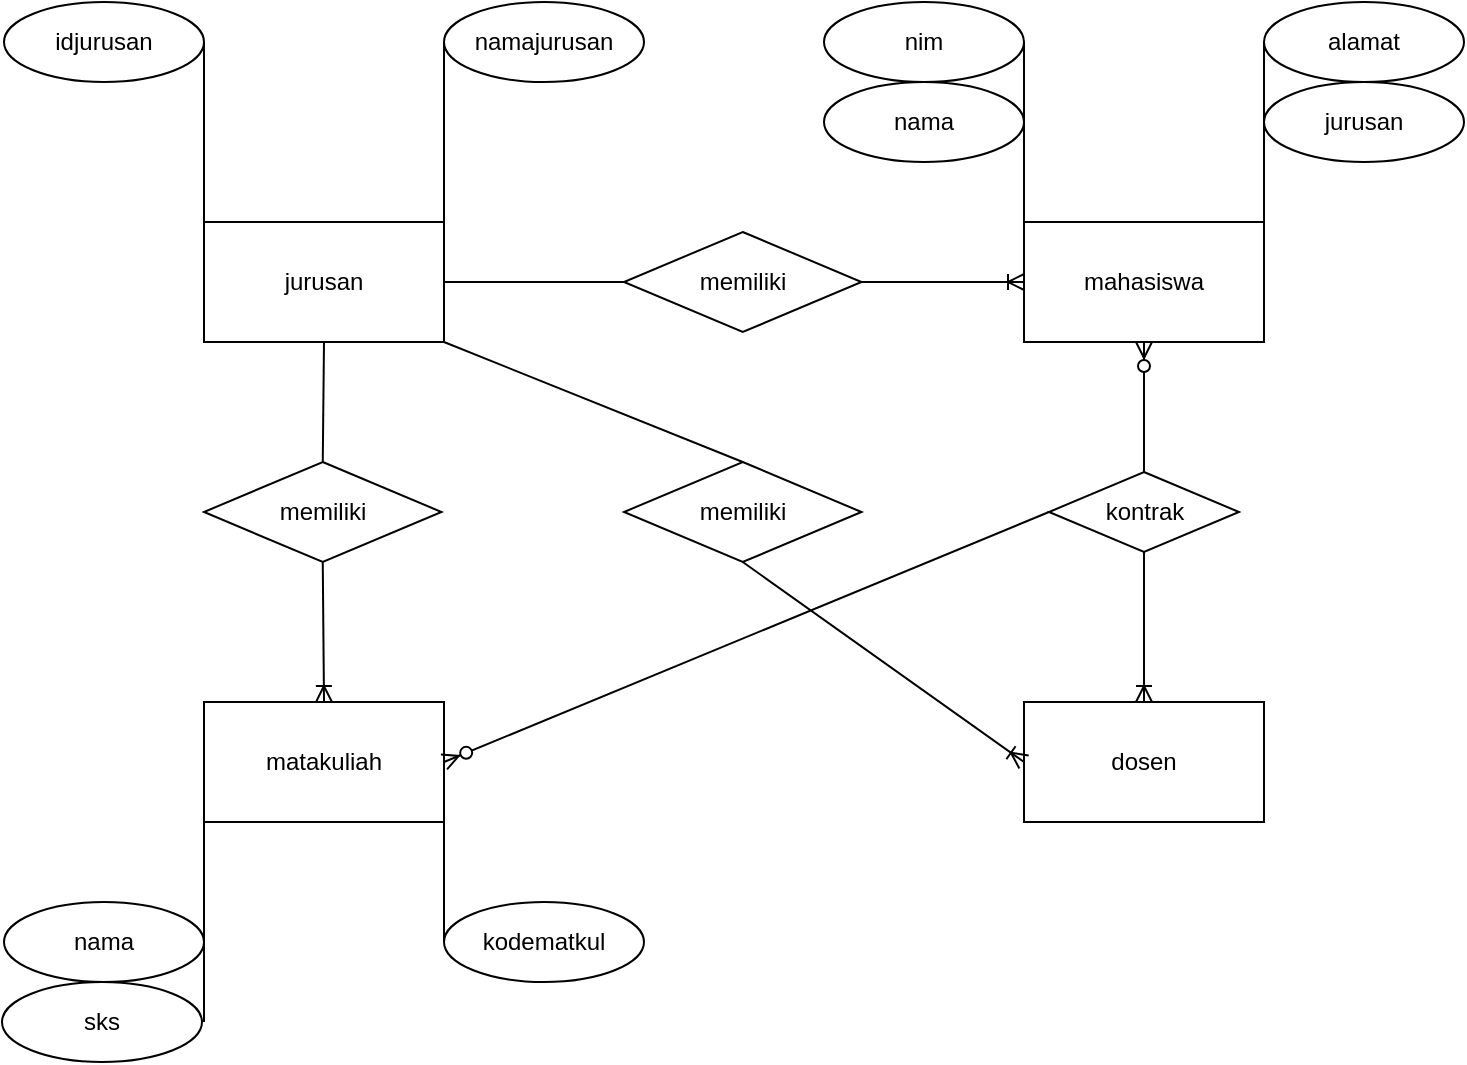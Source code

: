 <mxfile version="20.2.8" type="device"><diagram id="R2lEEEUBdFMjLlhIrx00" name="Page-1"><mxGraphModel dx="826" dy="781" grid="1" gridSize="10" guides="1" tooltips="1" connect="1" arrows="1" fold="1" page="1" pageScale="1" pageWidth="850" pageHeight="1100" math="0" shadow="0" extFonts="Permanent Marker^https://fonts.googleapis.com/css?family=Permanent+Marker"><root><mxCell id="0"/><mxCell id="1" parent="0"/><mxCell id="OuPkyrYhy3OkZB-Z05m7-1" value="&lt;div&gt;memiliki&lt;/div&gt;" style="rhombus;whiteSpace=wrap;html=1;" vertex="1" parent="1"><mxGeometry x="130" y="290" width="118.75" height="50" as="geometry"/></mxCell><mxCell id="OuPkyrYhy3OkZB-Z05m7-3" value="memiliki" style="rhombus;whiteSpace=wrap;html=1;" vertex="1" parent="1"><mxGeometry x="340" y="290" width="118.75" height="50" as="geometry"/></mxCell><mxCell id="OuPkyrYhy3OkZB-Z05m7-4" value="kontrak" style="rhombus;whiteSpace=wrap;html=1;" vertex="1" parent="1"><mxGeometry x="552.5" y="295" width="95" height="40" as="geometry"/></mxCell><mxCell id="OuPkyrYhy3OkZB-Z05m7-5" value="&lt;div&gt;mahasiswa&lt;/div&gt;" style="rounded=0;whiteSpace=wrap;html=1;" vertex="1" parent="1"><mxGeometry x="540" y="170" width="120" height="60" as="geometry"/></mxCell><mxCell id="OuPkyrYhy3OkZB-Z05m7-6" value="jurusan" style="rounded=0;whiteSpace=wrap;html=1;" vertex="1" parent="1"><mxGeometry x="130" y="170" width="120" height="60" as="geometry"/></mxCell><mxCell id="OuPkyrYhy3OkZB-Z05m7-7" value="matakuliah" style="rounded=0;whiteSpace=wrap;html=1;" vertex="1" parent="1"><mxGeometry x="130" y="410" width="120" height="60" as="geometry"/></mxCell><mxCell id="OuPkyrYhy3OkZB-Z05m7-8" value="&lt;div&gt;dosen&lt;/div&gt;" style="rounded=0;whiteSpace=wrap;html=1;" vertex="1" parent="1"><mxGeometry x="540" y="410" width="120" height="60" as="geometry"/></mxCell><mxCell id="OuPkyrYhy3OkZB-Z05m7-9" value="" style="edgeStyle=entityRelationEdgeStyle;fontSize=12;html=1;endArrow=ERoneToMany;rounded=0;entryX=0;entryY=0.5;entryDx=0;entryDy=0;startArrow=none;" edge="1" parent="1" source="OuPkyrYhy3OkZB-Z05m7-2" target="OuPkyrYhy3OkZB-Z05m7-5"><mxGeometry width="100" height="100" relative="1" as="geometry"><mxPoint x="330" y="300" as="sourcePoint"/><mxPoint x="471.421" y="200" as="targetPoint"/></mxGeometry></mxCell><mxCell id="OuPkyrYhy3OkZB-Z05m7-2" value="memiliki" style="rhombus;whiteSpace=wrap;html=1;" vertex="1" parent="1"><mxGeometry x="340" y="175" width="118.75" height="50" as="geometry"/></mxCell><mxCell id="OuPkyrYhy3OkZB-Z05m7-13" value="" style="fontSize=12;html=1;endArrow=ERoneToMany;rounded=0;rotate=90;entryX=0.5;entryY=0;entryDx=0;entryDy=0;exitX=0.5;exitY=1;exitDx=0;exitDy=0;" edge="1" parent="1" source="OuPkyrYhy3OkZB-Z05m7-1" target="OuPkyrYhy3OkZB-Z05m7-7"><mxGeometry width="100" height="100" relative="1" as="geometry"><mxPoint x="190" y="350" as="sourcePoint"/><mxPoint x="190" y="400" as="targetPoint"/><Array as="points"/></mxGeometry></mxCell><mxCell id="OuPkyrYhy3OkZB-Z05m7-14" value="" style="fontSize=12;html=1;endArrow=ERzeroToMany;rounded=0;exitX=0.5;exitY=0;exitDx=0;exitDy=0;" edge="1" parent="1" source="OuPkyrYhy3OkZB-Z05m7-4" target="OuPkyrYhy3OkZB-Z05m7-5"><mxGeometry width="100" height="100" relative="1" as="geometry"><mxPoint x="590" y="490" as="sourcePoint"/><mxPoint x="700" y="580" as="targetPoint"/></mxGeometry></mxCell><mxCell id="OuPkyrYhy3OkZB-Z05m7-18" value="" style="fontSize=12;html=1;endArrow=ERoneToMany;rounded=0;exitX=0.5;exitY=1;exitDx=0;exitDy=0;entryX=0;entryY=0.5;entryDx=0;entryDy=0;" edge="1" parent="1" source="OuPkyrYhy3OkZB-Z05m7-3" target="OuPkyrYhy3OkZB-Z05m7-8"><mxGeometry width="100" height="100" relative="1" as="geometry"><mxPoint x="350" y="270" as="sourcePoint"/><mxPoint x="340" y="350" as="targetPoint"/></mxGeometry></mxCell><mxCell id="OuPkyrYhy3OkZB-Z05m7-21" value="" style="fontSize=12;html=1;endArrow=ERoneToOne;rounded=0;rotate=90;entryX=0.5;entryY=1;entryDx=0;entryDy=0;exitX=0.5;exitY=0;exitDx=0;exitDy=0;" edge="1" parent="1" source="OuPkyrYhy3OkZB-Z05m7-1" target="OuPkyrYhy3OkZB-Z05m7-6"><mxGeometry width="100" height="100" relative="1" as="geometry"><mxPoint x="199.375" y="350" as="sourcePoint"/><mxPoint x="200" y="420" as="targetPoint"/><Array as="points"/></mxGeometry></mxCell><mxCell id="OuPkyrYhy3OkZB-Z05m7-22" value="" style="fontSize=12;html=1;endArrow=ERoneToOne;rounded=0;entryX=1;entryY=0.5;entryDx=0;entryDy=0;startArrow=none;exitX=0;exitY=0.5;exitDx=0;exitDy=0;" edge="1" parent="1" source="OuPkyrYhy3OkZB-Z05m7-2" target="OuPkyrYhy3OkZB-Z05m7-6"><mxGeometry width="100" height="100" relative="1" as="geometry"><mxPoint x="290" y="210" as="sourcePoint"/><mxPoint x="550" y="210" as="targetPoint"/></mxGeometry></mxCell><mxCell id="OuPkyrYhy3OkZB-Z05m7-23" value="" style="fontSize=12;html=1;endArrow=ERoneToMany;rounded=0;exitX=0.5;exitY=1;exitDx=0;exitDy=0;entryX=0.5;entryY=0;entryDx=0;entryDy=0;" edge="1" parent="1" source="OuPkyrYhy3OkZB-Z05m7-4" target="OuPkyrYhy3OkZB-Z05m7-8"><mxGeometry width="100" height="100" relative="1" as="geometry"><mxPoint x="350" y="270" as="sourcePoint"/><mxPoint x="450" y="170" as="targetPoint"/></mxGeometry></mxCell><mxCell id="OuPkyrYhy3OkZB-Z05m7-24" value="" style="fontSize=12;html=1;endArrow=ERoneToOne;rounded=0;exitX=0.5;exitY=0;exitDx=0;exitDy=0;entryX=1;entryY=1;entryDx=0;entryDy=0;" edge="1" parent="1" source="OuPkyrYhy3OkZB-Z05m7-3" target="OuPkyrYhy3OkZB-Z05m7-6"><mxGeometry width="100" height="100" relative="1" as="geometry"><mxPoint x="409.375" y="350" as="sourcePoint"/><mxPoint x="550" y="450" as="targetPoint"/></mxGeometry></mxCell><mxCell id="OuPkyrYhy3OkZB-Z05m7-25" value="" style="fontSize=12;html=1;endArrow=ERzeroToMany;rounded=0;exitX=0;exitY=0.5;exitDx=0;exitDy=0;entryX=1;entryY=0.5;entryDx=0;entryDy=0;" edge="1" parent="1" source="OuPkyrYhy3OkZB-Z05m7-4" target="OuPkyrYhy3OkZB-Z05m7-7"><mxGeometry width="100" height="100" relative="1" as="geometry"><mxPoint x="610" y="345" as="sourcePoint"/><mxPoint x="610" y="420" as="targetPoint"/></mxGeometry></mxCell><mxCell id="OuPkyrYhy3OkZB-Z05m7-26" value="nim" style="ellipse;whiteSpace=wrap;html=1;align=center;" vertex="1" parent="1"><mxGeometry x="440" y="60" width="100" height="40" as="geometry"/></mxCell><mxCell id="OuPkyrYhy3OkZB-Z05m7-27" value="nama" style="ellipse;whiteSpace=wrap;html=1;align=center;" vertex="1" parent="1"><mxGeometry x="440" y="100" width="100" height="40" as="geometry"/></mxCell><mxCell id="OuPkyrYhy3OkZB-Z05m7-28" value="&lt;div&gt;alamat&lt;/div&gt;" style="ellipse;whiteSpace=wrap;html=1;align=center;" vertex="1" parent="1"><mxGeometry x="660" y="60" width="100" height="40" as="geometry"/></mxCell><mxCell id="OuPkyrYhy3OkZB-Z05m7-29" value="jurusan" style="ellipse;whiteSpace=wrap;html=1;align=center;" vertex="1" parent="1"><mxGeometry x="660" y="100" width="100" height="40" as="geometry"/></mxCell><mxCell id="OuPkyrYhy3OkZB-Z05m7-30" value="" style="fontSize=12;html=1;endArrow=ERoneToOne;rounded=0;entryX=1;entryY=0.5;entryDx=0;entryDy=0;exitX=0;exitY=0;exitDx=0;exitDy=0;" edge="1" parent="1" source="OuPkyrYhy3OkZB-Z05m7-5" target="OuPkyrYhy3OkZB-Z05m7-27"><mxGeometry width="100" height="100" relative="1" as="geometry"><mxPoint x="540" y="170" as="sourcePoint"/><mxPoint x="860" y="170" as="targetPoint"/></mxGeometry></mxCell><mxCell id="OuPkyrYhy3OkZB-Z05m7-31" value="" style="fontSize=12;html=1;endArrow=ERoneToOne;rounded=0;entryX=1;entryY=0.5;entryDx=0;entryDy=0;exitX=0;exitY=0;exitDx=0;exitDy=0;" edge="1" parent="1" source="OuPkyrYhy3OkZB-Z05m7-5" target="OuPkyrYhy3OkZB-Z05m7-26"><mxGeometry width="100" height="100" relative="1" as="geometry"><mxPoint x="570" y="170" as="sourcePoint"/><mxPoint x="550" y="130" as="targetPoint"/></mxGeometry></mxCell><mxCell id="OuPkyrYhy3OkZB-Z05m7-32" value="" style="fontSize=12;html=1;endArrow=ERoneToOne;rounded=0;exitX=1;exitY=0;exitDx=0;exitDy=0;" edge="1" parent="1" source="OuPkyrYhy3OkZB-Z05m7-5"><mxGeometry width="100" height="100" relative="1" as="geometry"><mxPoint x="660" y="170" as="sourcePoint"/><mxPoint x="660" y="120" as="targetPoint"/></mxGeometry></mxCell><mxCell id="OuPkyrYhy3OkZB-Z05m7-33" value="" style="fontSize=12;html=1;endArrow=ERoneToOne;rounded=0;entryX=0;entryY=0.5;entryDx=0;entryDy=0;exitX=1;exitY=0;exitDx=0;exitDy=0;" edge="1" parent="1" source="OuPkyrYhy3OkZB-Z05m7-5" target="OuPkyrYhy3OkZB-Z05m7-28"><mxGeometry width="100" height="100" relative="1" as="geometry"><mxPoint x="660" y="170" as="sourcePoint"/><mxPoint x="670" y="130" as="targetPoint"/></mxGeometry></mxCell><mxCell id="OuPkyrYhy3OkZB-Z05m7-34" value="" style="fontSize=12;html=1;endArrow=ERoneToOne;rounded=0;entryX=0;entryY=0.5;entryDx=0;entryDy=0;exitX=1;exitY=0;exitDx=0;exitDy=0;" edge="1" target="OuPkyrYhy3OkZB-Z05m7-35" parent="1" source="OuPkyrYhy3OkZB-Z05m7-6"><mxGeometry width="100" height="100" relative="1" as="geometry"><mxPoint x="700" y="390" as="sourcePoint"/><mxPoint x="710" y="350" as="targetPoint"/></mxGeometry></mxCell><mxCell id="OuPkyrYhy3OkZB-Z05m7-35" value="namajurusan" style="ellipse;whiteSpace=wrap;html=1;align=center;" vertex="1" parent="1"><mxGeometry x="250" y="60" width="100" height="40" as="geometry"/></mxCell><mxCell id="OuPkyrYhy3OkZB-Z05m7-36" value="nama" style="ellipse;whiteSpace=wrap;html=1;align=center;" vertex="1" parent="1"><mxGeometry x="30" y="510" width="100" height="40" as="geometry"/></mxCell><mxCell id="OuPkyrYhy3OkZB-Z05m7-37" value="sks" style="ellipse;whiteSpace=wrap;html=1;align=center;" vertex="1" parent="1"><mxGeometry x="29" y="550" width="100" height="40" as="geometry"/></mxCell><mxCell id="OuPkyrYhy3OkZB-Z05m7-38" value="" style="fontSize=12;html=1;endArrow=ERoneToOne;rounded=0;entryX=0;entryY=1;entryDx=0;entryDy=0;" edge="1" target="OuPkyrYhy3OkZB-Z05m7-7" parent="1"><mxGeometry width="100" height="100" relative="1" as="geometry"><mxPoint x="130" y="570" as="sourcePoint"/><mxPoint x="449" y="620" as="targetPoint"/></mxGeometry></mxCell><mxCell id="OuPkyrYhy3OkZB-Z05m7-39" value="" style="fontSize=12;html=1;endArrow=ERoneToOne;rounded=0;entryX=1;entryY=0.5;entryDx=0;entryDy=0;exitX=0;exitY=1;exitDx=0;exitDy=0;" edge="1" target="OuPkyrYhy3OkZB-Z05m7-36" parent="1" source="OuPkyrYhy3OkZB-Z05m7-7"><mxGeometry width="100" height="100" relative="1" as="geometry"><mxPoint x="129" y="620" as="sourcePoint"/><mxPoint x="139" y="580" as="targetPoint"/></mxGeometry></mxCell><mxCell id="OuPkyrYhy3OkZB-Z05m7-41" value="kodematkul" style="ellipse;whiteSpace=wrap;html=1;align=center;" vertex="1" parent="1"><mxGeometry x="250" y="510" width="100" height="40" as="geometry"/></mxCell><mxCell id="OuPkyrYhy3OkZB-Z05m7-42" value="" style="fontSize=12;html=1;endArrow=ERoneToOne;rounded=0;entryX=0;entryY=0.5;entryDx=0;entryDy=0;exitX=1;exitY=1;exitDx=0;exitDy=0;" edge="1" target="OuPkyrYhy3OkZB-Z05m7-41" parent="1" source="OuPkyrYhy3OkZB-Z05m7-7"><mxGeometry width="100" height="100" relative="1" as="geometry"><mxPoint x="301" y="480" as="sourcePoint"/><mxPoint x="310" y="590" as="targetPoint"/></mxGeometry></mxCell><mxCell id="OuPkyrYhy3OkZB-Z05m7-43" value="idjurusan" style="ellipse;whiteSpace=wrap;html=1;align=center;" vertex="1" parent="1"><mxGeometry x="30" y="60" width="100" height="40" as="geometry"/></mxCell><mxCell id="OuPkyrYhy3OkZB-Z05m7-44" value="" style="fontSize=12;html=1;endArrow=ERoneToOne;rounded=0;entryX=1;entryY=0.5;entryDx=0;entryDy=0;exitX=0;exitY=0;exitDx=0;exitDy=0;" edge="1" target="OuPkyrYhy3OkZB-Z05m7-43" parent="1" source="OuPkyrYhy3OkZB-Z05m7-6"><mxGeometry width="100" height="100" relative="1" as="geometry"><mxPoint x="340" y="150" as="sourcePoint"/><mxPoint x="720" y="360" as="targetPoint"/></mxGeometry></mxCell></root></mxGraphModel></diagram></mxfile>